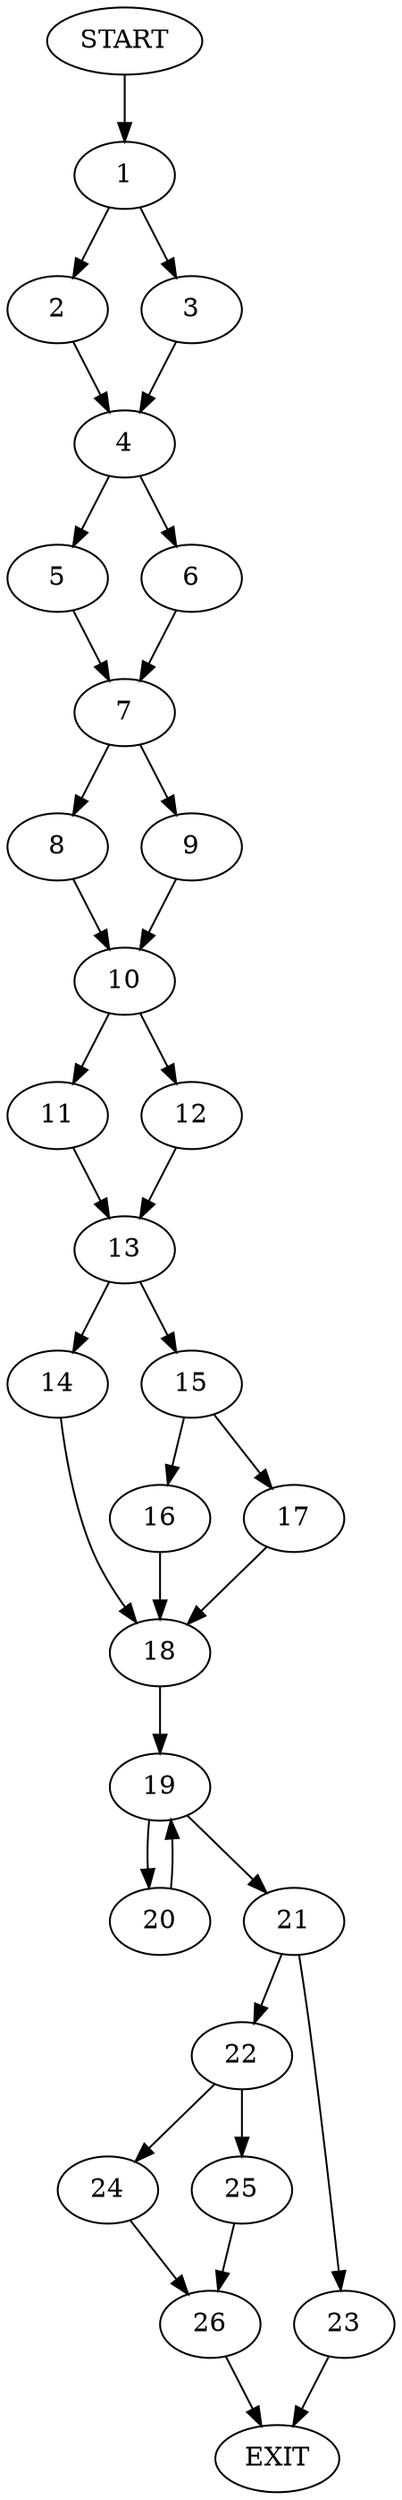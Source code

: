 digraph {
0 [label="START"]
27 [label="EXIT"]
0 -> 1
1 -> 2
1 -> 3
3 -> 4
2 -> 4
4 -> 5
4 -> 6
5 -> 7
6 -> 7
7 -> 8
7 -> 9
9 -> 10
8 -> 10
10 -> 11
10 -> 12
12 -> 13
11 -> 13
13 -> 14
13 -> 15
15 -> 16
15 -> 17
14 -> 18
18 -> 19
16 -> 18
17 -> 18
19 -> 20
19 -> 21
21 -> 22
21 -> 23
20 -> 19
22 -> 24
22 -> 25
23 -> 27
24 -> 26
25 -> 26
26 -> 27
}
